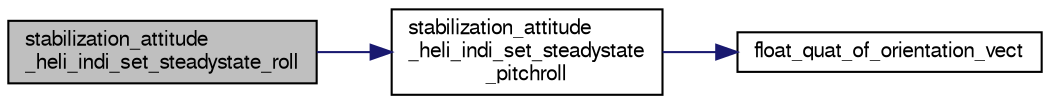 digraph "stabilization_attitude_heli_indi_set_steadystate_roll"
{
  edge [fontname="FreeSans",fontsize="10",labelfontname="FreeSans",labelfontsize="10"];
  node [fontname="FreeSans",fontsize="10",shape=record];
  rankdir="LR";
  Node1 [label="stabilization_attitude\l_heli_indi_set_steadystate_roll",height=0.2,width=0.4,color="black", fillcolor="grey75", style="filled", fontcolor="black"];
  Node1 -> Node2 [color="midnightblue",fontsize="10",style="solid",fontname="FreeSans"];
  Node2 [label="stabilization_attitude\l_heli_indi_set_steadystate\l_pitchroll",height=0.2,width=0.4,color="black", fillcolor="white", style="filled",URL="$stabilization__attitude__heli__indi_8c.html#a7f75c220a0b5ab70d7b7f56a7ca82bbf",tooltip="stabilization_attitude_heli_indi_set_steadystate_pitchroll "];
  Node2 -> Node3 [color="midnightblue",fontsize="10",style="solid",fontname="FreeSans"];
  Node3 [label="float_quat_of_orientation_vect",height=0.2,width=0.4,color="black", fillcolor="white", style="filled",URL="$group__math__algebra__float.html#ga9698d02fc9515e6638181602aa04536a",tooltip="Quaternion from orientation vector. "];
}
